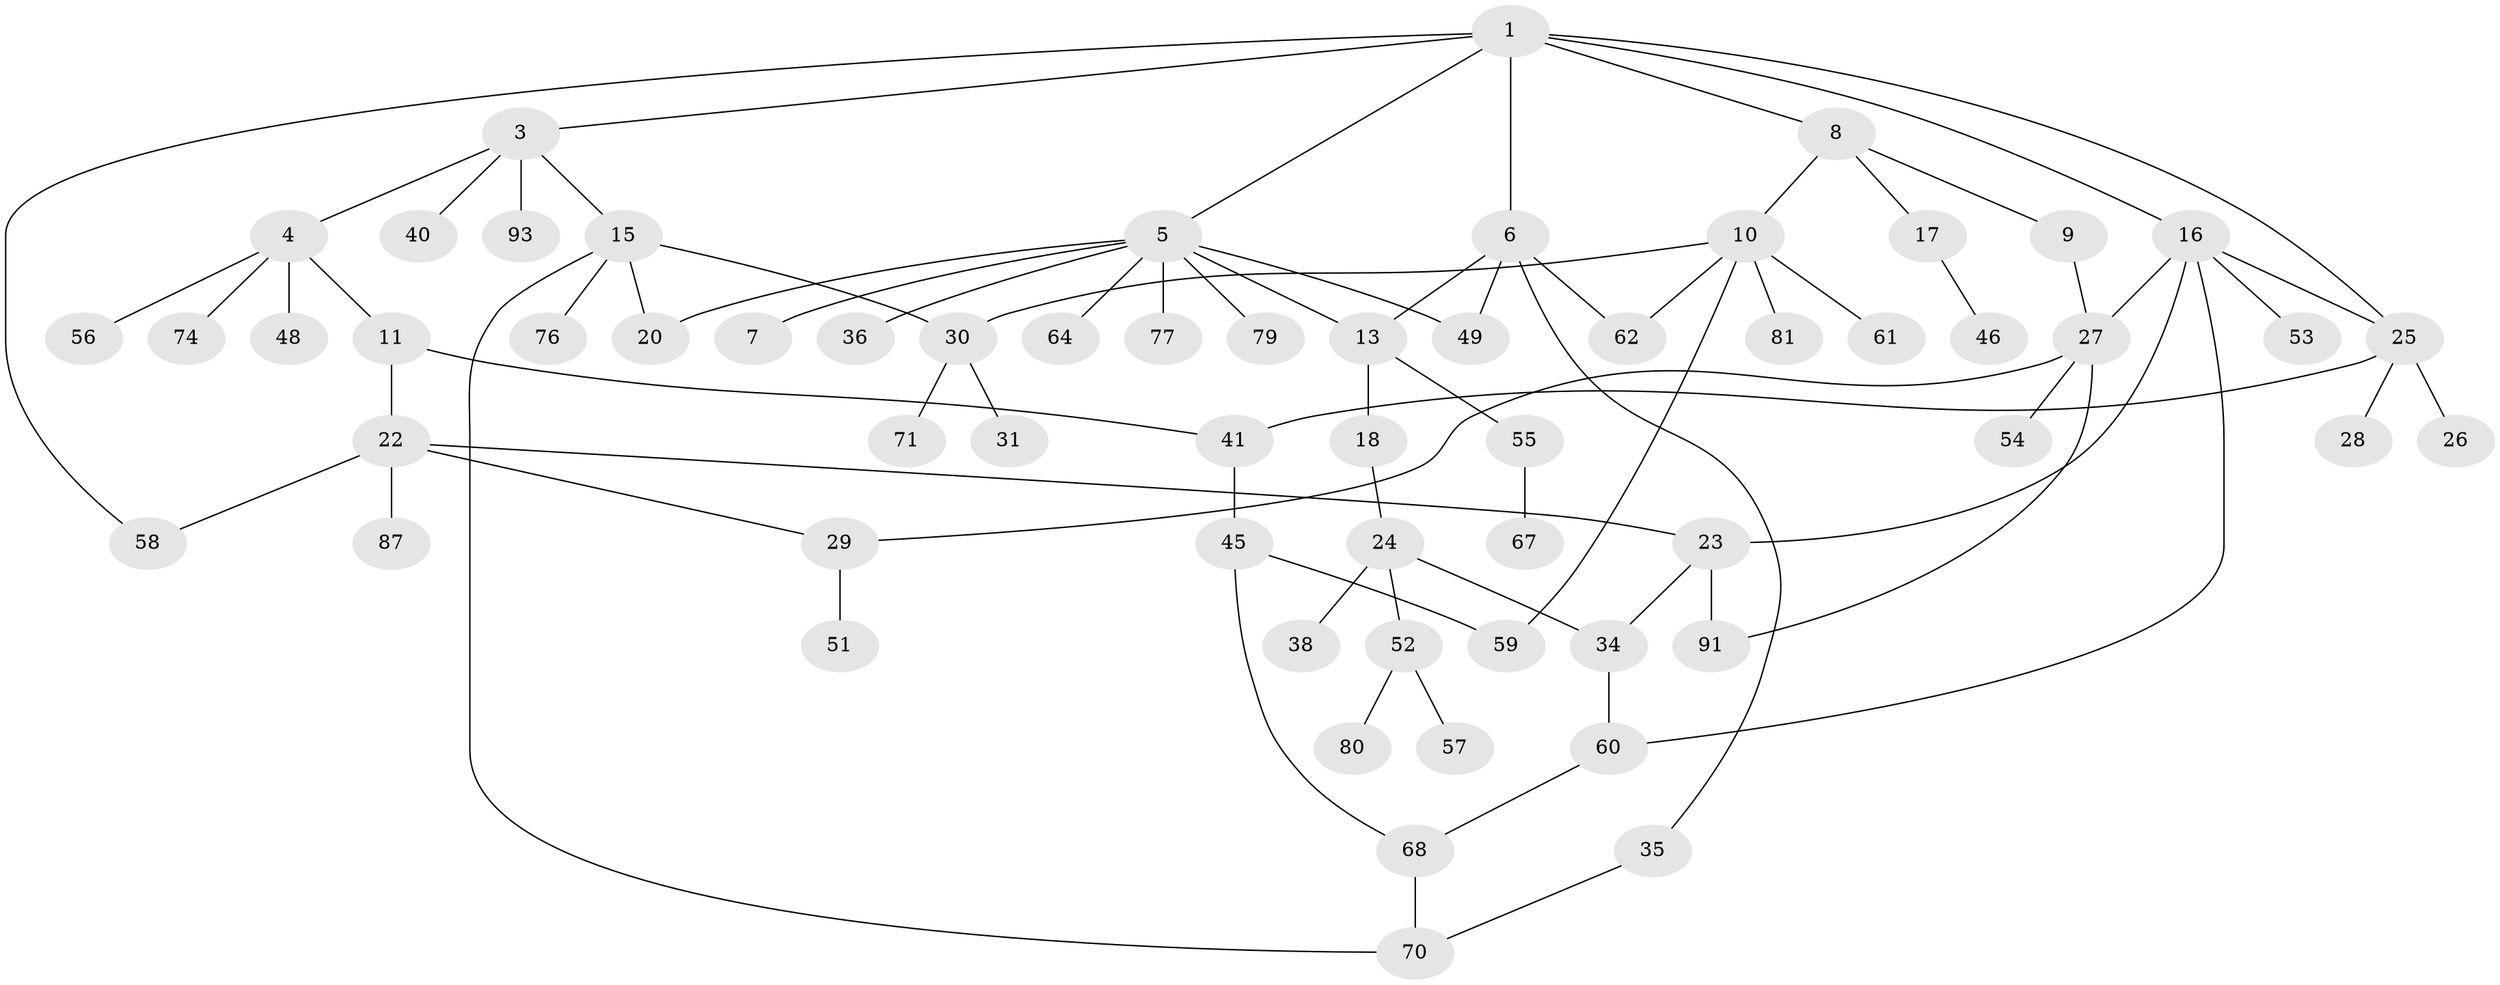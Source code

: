 // original degree distribution, {5: 0.05263157894736842, 4: 0.11578947368421053, 6: 0.042105263157894736, 1: 0.35789473684210527, 3: 0.15789473684210525, 2: 0.2736842105263158}
// Generated by graph-tools (version 1.1) at 2025/41/03/06/25 10:41:25]
// undirected, 62 vertices, 79 edges
graph export_dot {
graph [start="1"]
  node [color=gray90,style=filled];
  1 [super="+2"];
  3 [super="+72"];
  4 [super="+14"];
  5 [super="+33"];
  6 [super="+75"];
  7;
  8 [super="+88"];
  9 [super="+50"];
  10 [super="+12"];
  11;
  13 [super="+21"];
  15 [super="+92"];
  16 [super="+19"];
  17 [super="+44"];
  18;
  20;
  22 [super="+39"];
  23 [super="+85"];
  24 [super="+37"];
  25 [super="+69"];
  26 [super="+42"];
  27 [super="+47"];
  28;
  29 [super="+32"];
  30 [super="+89"];
  31;
  34 [super="+84"];
  35;
  36;
  38 [super="+90"];
  40;
  41 [super="+43"];
  45 [super="+83"];
  46;
  48;
  49;
  51;
  52 [super="+65"];
  53;
  54 [super="+63"];
  55;
  56;
  57;
  58 [super="+86"];
  59;
  60 [super="+66"];
  61;
  62 [super="+94"];
  64;
  67 [super="+73"];
  68;
  70 [super="+78"];
  71;
  74;
  76;
  77;
  79;
  80;
  81 [super="+82"];
  87 [super="+95"];
  91;
  93;
  1 -- 3;
  1 -- 6;
  1 -- 8;
  1 -- 16;
  1 -- 58;
  1 -- 5;
  1 -- 25;
  3 -- 4;
  3 -- 15;
  3 -- 40;
  3 -- 93;
  4 -- 11;
  4 -- 56;
  4 -- 48;
  4 -- 74;
  5 -- 7;
  5 -- 20;
  5 -- 64;
  5 -- 49;
  5 -- 36;
  5 -- 77;
  5 -- 13;
  5 -- 79;
  6 -- 13;
  6 -- 35;
  6 -- 49;
  6 -- 62;
  8 -- 9;
  8 -- 10;
  8 -- 17;
  9 -- 27;
  10 -- 59;
  10 -- 61;
  10 -- 62;
  10 -- 81;
  10 -- 30;
  11 -- 22;
  11 -- 41;
  13 -- 18;
  13 -- 55;
  15 -- 30;
  15 -- 70;
  15 -- 76;
  15 -- 20;
  16 -- 53;
  16 -- 23;
  16 -- 25;
  16 -- 27;
  16 -- 60;
  17 -- 46;
  18 -- 24;
  22 -- 29;
  22 -- 87;
  22 -- 23;
  22 -- 58;
  23 -- 91;
  23 -- 34;
  24 -- 34;
  24 -- 52;
  24 -- 38;
  25 -- 26;
  25 -- 28;
  25 -- 41;
  27 -- 91;
  27 -- 29;
  27 -- 54;
  29 -- 51;
  30 -- 31;
  30 -- 71;
  34 -- 60;
  35 -- 70;
  41 -- 45;
  45 -- 68;
  45 -- 59;
  52 -- 57;
  52 -- 80;
  55 -- 67;
  60 -- 68;
  68 -- 70;
}
